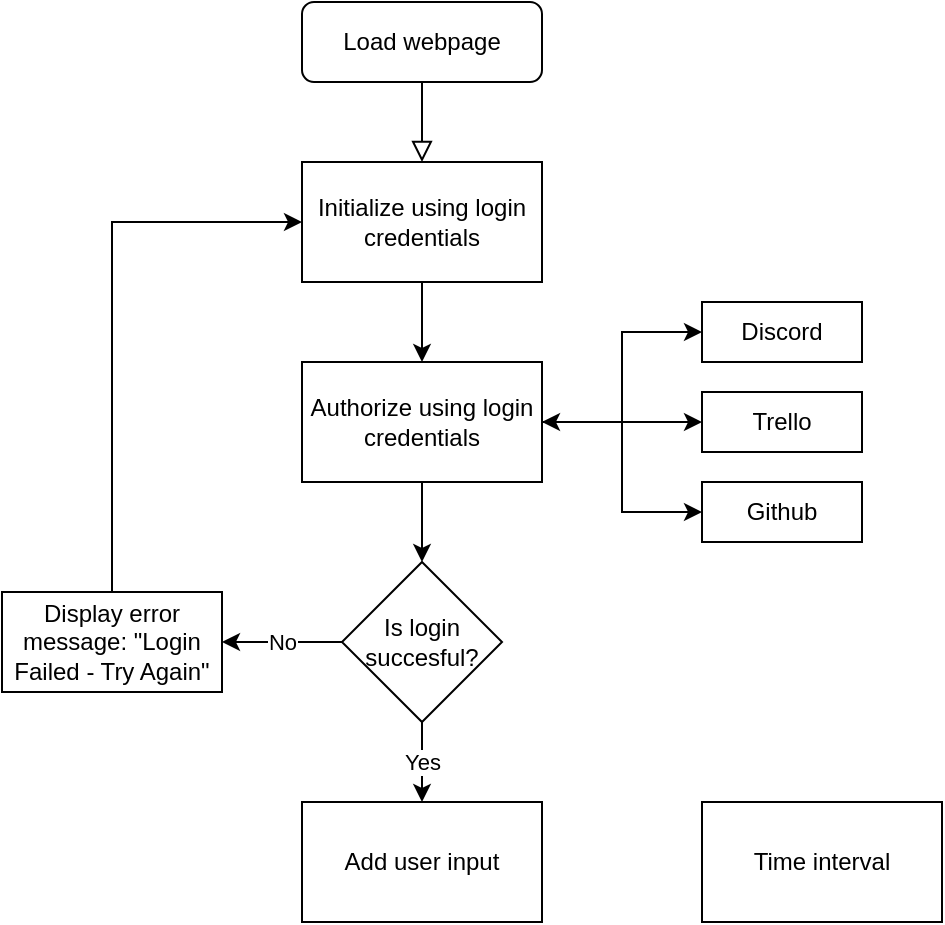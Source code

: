<mxfile version="15.5.6" type="github">
  <diagram id="C5RBs43oDa-KdzZeNtuy" name="Page-1">
    <mxGraphModel dx="1209" dy="642" grid="1" gridSize="10" guides="1" tooltips="1" connect="1" arrows="1" fold="1" page="1" pageScale="1" pageWidth="827" pageHeight="1169" math="0" shadow="0">
      <root>
        <mxCell id="WIyWlLk6GJQsqaUBKTNV-0" />
        <mxCell id="WIyWlLk6GJQsqaUBKTNV-1" parent="WIyWlLk6GJQsqaUBKTNV-0" />
        <mxCell id="WIyWlLk6GJQsqaUBKTNV-2" value="" style="rounded=0;html=1;jettySize=auto;orthogonalLoop=1;fontSize=11;endArrow=block;endFill=0;endSize=8;strokeWidth=1;shadow=0;labelBackgroundColor=none;edgeStyle=orthogonalEdgeStyle;" parent="WIyWlLk6GJQsqaUBKTNV-1" source="WIyWlLk6GJQsqaUBKTNV-3" target="-2moIOYL9sCHHzetPRf_-1" edge="1">
          <mxGeometry relative="1" as="geometry">
            <mxPoint x="220" y="170" as="targetPoint" />
          </mxGeometry>
        </mxCell>
        <mxCell id="WIyWlLk6GJQsqaUBKTNV-3" value="Load webpage" style="rounded=1;whiteSpace=wrap;html=1;fontSize=12;glass=0;strokeWidth=1;shadow=0;" parent="WIyWlLk6GJQsqaUBKTNV-1" vertex="1">
          <mxGeometry x="160" y="80" width="120" height="40" as="geometry" />
        </mxCell>
        <mxCell id="2RqIepUufL-vqoD_qFjq-2" style="edgeStyle=orthogonalEdgeStyle;rounded=0;orthogonalLoop=1;jettySize=auto;html=1;exitX=0.5;exitY=1;exitDx=0;exitDy=0;entryX=0.5;entryY=0;entryDx=0;entryDy=0;" parent="WIyWlLk6GJQsqaUBKTNV-1" source="-2moIOYL9sCHHzetPRf_-1" target="-2moIOYL9sCHHzetPRf_-3" edge="1">
          <mxGeometry relative="1" as="geometry" />
        </mxCell>
        <mxCell id="-2moIOYL9sCHHzetPRf_-1" value="Initialize using login credentials" style="rounded=0;whiteSpace=wrap;html=1;" parent="WIyWlLk6GJQsqaUBKTNV-1" vertex="1">
          <mxGeometry x="160" y="160" width="120" height="60" as="geometry" />
        </mxCell>
        <mxCell id="2RqIepUufL-vqoD_qFjq-13" style="edgeStyle=orthogonalEdgeStyle;rounded=0;orthogonalLoop=1;jettySize=auto;html=1;exitX=1;exitY=0.5;exitDx=0;exitDy=0;entryX=0;entryY=0.5;entryDx=0;entryDy=0;" parent="WIyWlLk6GJQsqaUBKTNV-1" source="-2moIOYL9sCHHzetPRf_-3" target="2RqIepUufL-vqoD_qFjq-7" edge="1">
          <mxGeometry relative="1" as="geometry" />
        </mxCell>
        <mxCell id="2RqIepUufL-vqoD_qFjq-15" style="edgeStyle=orthogonalEdgeStyle;rounded=0;orthogonalLoop=1;jettySize=auto;html=1;exitX=1;exitY=0.5;exitDx=0;exitDy=0;" parent="WIyWlLk6GJQsqaUBKTNV-1" source="-2moIOYL9sCHHzetPRf_-3" target="2RqIepUufL-vqoD_qFjq-5" edge="1">
          <mxGeometry relative="1" as="geometry">
            <Array as="points">
              <mxPoint x="320" y="290" />
              <mxPoint x="320" y="245" />
            </Array>
          </mxGeometry>
        </mxCell>
        <mxCell id="-2moIOYL9sCHHzetPRf_-3" value="Authorize using login credentials" style="rounded=0;whiteSpace=wrap;html=1;" parent="WIyWlLk6GJQsqaUBKTNV-1" vertex="1">
          <mxGeometry x="160" y="260" width="120" height="60" as="geometry" />
        </mxCell>
        <mxCell id="2RqIepUufL-vqoD_qFjq-5" value="Discord" style="rounded=0;whiteSpace=wrap;html=1;" parent="WIyWlLk6GJQsqaUBKTNV-1" vertex="1">
          <mxGeometry x="360" y="230" width="80" height="30" as="geometry" />
        </mxCell>
        <mxCell id="SZAgjGU9Dr0E7uLyPqEL-0" value="No" style="edgeStyle=orthogonalEdgeStyle;rounded=0;orthogonalLoop=1;jettySize=auto;html=1;exitX=0;exitY=0.5;exitDx=0;exitDy=0;entryX=1;entryY=0.5;entryDx=0;entryDy=0;" parent="WIyWlLk6GJQsqaUBKTNV-1" source="WAe8ZHCELUTALhH0bior-2" target="SZAgjGU9Dr0E7uLyPqEL-2" edge="1">
          <mxGeometry relative="1" as="geometry">
            <mxPoint x="140" y="400" as="targetPoint" />
          </mxGeometry>
        </mxCell>
        <mxCell id="WAe8ZHCELUTALhH0bior-2" value="Is login succesful?" style="rhombus;whiteSpace=wrap;html=1;" parent="WIyWlLk6GJQsqaUBKTNV-1" vertex="1">
          <mxGeometry x="180" y="360" width="80" height="80" as="geometry" />
        </mxCell>
        <mxCell id="2RqIepUufL-vqoD_qFjq-6" value="Trello" style="rounded=0;whiteSpace=wrap;html=1;" parent="WIyWlLk6GJQsqaUBKTNV-1" vertex="1">
          <mxGeometry x="360" y="275" width="80" height="30" as="geometry" />
        </mxCell>
        <mxCell id="WAe8ZHCELUTALhH0bior-3" value="" style="endArrow=classic;html=1;rounded=0;exitX=0.5;exitY=1;exitDx=0;exitDy=0;entryX=0.5;entryY=0;entryDx=0;entryDy=0;" parent="WIyWlLk6GJQsqaUBKTNV-1" source="-2moIOYL9sCHHzetPRf_-3" target="WAe8ZHCELUTALhH0bior-2" edge="1">
          <mxGeometry width="50" height="50" relative="1" as="geometry">
            <mxPoint x="390" y="330" as="sourcePoint" />
            <mxPoint x="440" y="280" as="targetPoint" />
          </mxGeometry>
        </mxCell>
        <mxCell id="2RqIepUufL-vqoD_qFjq-7" value="Github" style="rounded=0;whiteSpace=wrap;html=1;" parent="WIyWlLk6GJQsqaUBKTNV-1" vertex="1">
          <mxGeometry x="360" y="320" width="80" height="30" as="geometry" />
        </mxCell>
        <mxCell id="WAe8ZHCELUTALhH0bior-4" value="Add user input" style="rounded=0;whiteSpace=wrap;html=1;" parent="WIyWlLk6GJQsqaUBKTNV-1" vertex="1">
          <mxGeometry x="160" y="480" width="120" height="60" as="geometry" />
        </mxCell>
        <mxCell id="WAe8ZHCELUTALhH0bior-5" value="Yes" style="endArrow=classic;html=1;rounded=0;exitX=0.5;exitY=1;exitDx=0;exitDy=0;entryX=0.5;entryY=0;entryDx=0;entryDy=0;" parent="WIyWlLk6GJQsqaUBKTNV-1" edge="1">
          <mxGeometry width="50" height="50" relative="1" as="geometry">
            <mxPoint x="220" y="440" as="sourcePoint" />
            <mxPoint x="220" y="480" as="targetPoint" />
          </mxGeometry>
        </mxCell>
        <mxCell id="WAe8ZHCELUTALhH0bior-6" value="Time interval" style="rounded=0;whiteSpace=wrap;html=1;" parent="WIyWlLk6GJQsqaUBKTNV-1" vertex="1">
          <mxGeometry x="360" y="480" width="120" height="60" as="geometry" />
        </mxCell>
        <mxCell id="3UZbT8TjckCb0OK_kIPQ-1" style="edgeStyle=orthogonalEdgeStyle;rounded=0;orthogonalLoop=1;jettySize=auto;html=1;exitX=0.5;exitY=0;exitDx=0;exitDy=0;entryX=0;entryY=0.5;entryDx=0;entryDy=0;" edge="1" parent="WIyWlLk6GJQsqaUBKTNV-1" source="SZAgjGU9Dr0E7uLyPqEL-2" target="-2moIOYL9sCHHzetPRf_-1">
          <mxGeometry relative="1" as="geometry" />
        </mxCell>
        <mxCell id="SZAgjGU9Dr0E7uLyPqEL-2" value="Display error message: &quot;Login Failed - Try Again&quot;" style="rounded=0;whiteSpace=wrap;html=1;" parent="WIyWlLk6GJQsqaUBKTNV-1" vertex="1">
          <mxGeometry x="10" y="375" width="110" height="50" as="geometry" />
        </mxCell>
        <mxCell id="3UZbT8TjckCb0OK_kIPQ-0" value="" style="endArrow=classic;startArrow=classic;html=1;rounded=0;entryX=0;entryY=0.5;entryDx=0;entryDy=0;exitX=1;exitY=0.5;exitDx=0;exitDy=0;" edge="1" parent="WIyWlLk6GJQsqaUBKTNV-1" source="-2moIOYL9sCHHzetPRf_-3" target="2RqIepUufL-vqoD_qFjq-6">
          <mxGeometry width="50" height="50" relative="1" as="geometry">
            <mxPoint x="390" y="360" as="sourcePoint" />
            <mxPoint x="440" y="310" as="targetPoint" />
          </mxGeometry>
        </mxCell>
      </root>
    </mxGraphModel>
  </diagram>
</mxfile>
